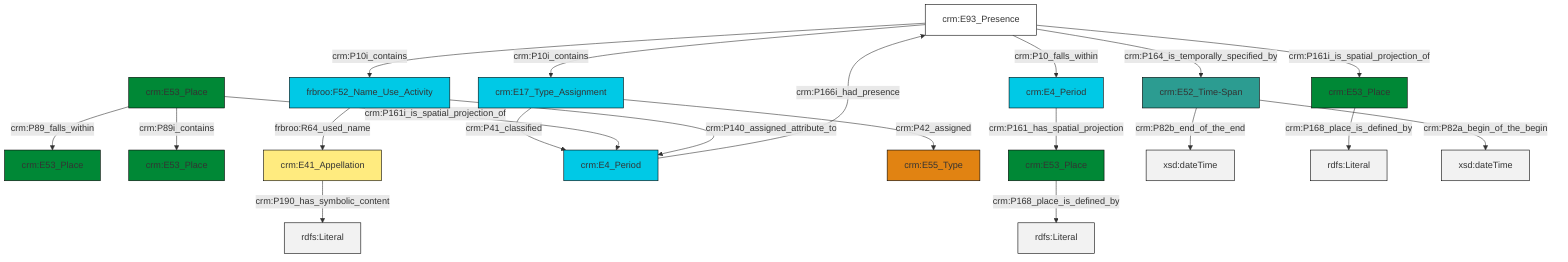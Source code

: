 graph TD
classDef Literal fill:#f2f2f2,stroke:#000000;
classDef CRM_Entity fill:#FFFFFF,stroke:#000000;
classDef Temporal_Entity fill:#00C9E6, stroke:#000000;
classDef Type fill:#E18312, stroke:#000000;
classDef Time-Span fill:#2C9C91, stroke:#000000;
classDef Appellation fill:#FFEB7F, stroke:#000000;
classDef Place fill:#008836, stroke:#000000;
classDef Persistent_Item fill:#B266B2, stroke:#000000;
classDef Conceptual_Object fill:#FFD700, stroke:#000000;
classDef Physical_Thing fill:#D2B48C, stroke:#000000;
classDef Actor fill:#f58aad, stroke:#000000;
classDef PC_Classes fill:#4ce600, stroke:#000000;
classDef Multi fill:#cccccc,stroke:#000000;

4["crm:E53_Place"]:::Place -->|crm:P89i_contains| 5["crm:E53_Place"]:::Place
0["crm:E93_Presence"]:::CRM_Entity -->|crm:P164_is_temporally_specified_by| 6["crm:E52_Time-Span"]:::Time-Span
0["crm:E93_Presence"]:::CRM_Entity -->|crm:P10i_contains| 9["frbroo:F52_Name_Use_Activity"]:::Temporal_Entity
10["crm:E4_Period"]:::Temporal_Entity -->|crm:P161_has_spatial_projection| 11["crm:E53_Place"]:::Place
0["crm:E93_Presence"]:::CRM_Entity -->|crm:P10_falls_within| 10["crm:E4_Period"]:::Temporal_Entity
0["crm:E93_Presence"]:::CRM_Entity -->|crm:P10i_contains| 13["crm:E17_Type_Assignment"]:::Temporal_Entity
11["crm:E53_Place"]:::Place -->|crm:P168_place_is_defined_by| 14[rdfs:Literal]:::Literal
16["crm:E4_Period"]:::Temporal_Entity -->|crm:P166i_had_presence| 0["crm:E93_Presence"]:::CRM_Entity
13["crm:E17_Type_Assignment"]:::Temporal_Entity -->|crm:P41_classified| 16["crm:E4_Period"]:::Temporal_Entity
4["crm:E53_Place"]:::Place -->|crm:P89_falls_within| 2["crm:E53_Place"]:::Place
4["crm:E53_Place"]:::Place -->|crm:P161i_is_spatial_projection_of| 16["crm:E4_Period"]:::Temporal_Entity
13["crm:E17_Type_Assignment"]:::Temporal_Entity -->|crm:P42_assigned| 17["crm:E55_Type"]:::Type
20["crm:E41_Appellation"]:::Appellation -->|crm:P190_has_symbolic_content| 21[rdfs:Literal]:::Literal
9["frbroo:F52_Name_Use_Activity"]:::Temporal_Entity -->|frbroo:R64_used_name| 20["crm:E41_Appellation"]:::Appellation
6["crm:E52_Time-Span"]:::Time-Span -->|crm:P82b_end_of_the_end| 27[xsd:dateTime]:::Literal
22["crm:E53_Place"]:::Place -->|crm:P168_place_is_defined_by| 28[rdfs:Literal]:::Literal
6["crm:E52_Time-Span"]:::Time-Span -->|crm:P82a_begin_of_the_begin| 29[xsd:dateTime]:::Literal
0["crm:E93_Presence"]:::CRM_Entity -->|crm:P161i_is_spatial_projection_of| 22["crm:E53_Place"]:::Place
9["frbroo:F52_Name_Use_Activity"]:::Temporal_Entity -->|crm:P140_assigned_attribute_to| 16["crm:E4_Period"]:::Temporal_Entity